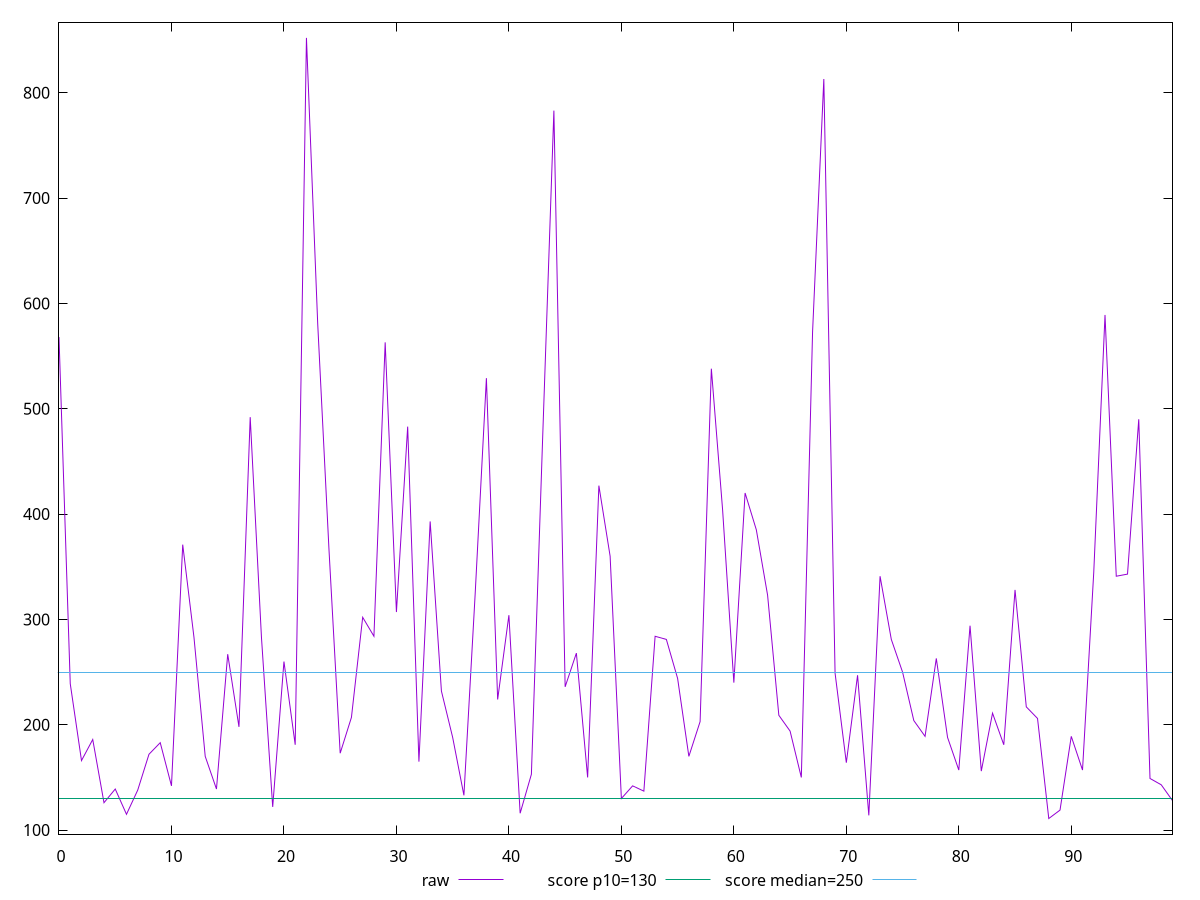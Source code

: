 reset

$raw <<EOF
0 568
1 239
2 166
3 186
4 126
5 139
6 115
7 138
8 172
9 183
10 142
11 371
12 283
13 170
14 139
15 267
16 198
17 492
18 283
19 122
20 260
21 181
22 852
23 580.9999999999995
24 367
25 173
26 207
27 302
28 284
29 563
30 307
31 483
32 165
33 393
34 232
35 188
36 133
37 324
38 528.9999999999995
39 224
40 304
41 116
42 153
43 472
44 783
45 236
46 268
47 150
48 427
49 360
50 130
51 142
52 137
53 284
54 281
55 244
56 170
57 203
58 538
59 404
60 240
61 420
62 385.00000000000045
63 323
64 209
65 193.99999999999955
66 150
67 573.0000000000005
68 813
69 249
70 164
71 247
72 114
73 341
74 281
75 250
76 204
77 189
78 263
79 188
80 157
81 294
82 156
83 211
84 181
85 328
86 217
87 206
88 111
89 119
90 189
91 157
92 345
93 588.9999999999995
94 341
95 343
96 490
97 149
98 143
99 128
EOF

set key outside below
set xrange [0:99]
set yrange [96.18:866.82]
set trange [96.18:866.82]
set terminal svg size 640, 500 enhanced background rgb 'white'
set output "report_00013_2021-02-09T12-04-24.940Z/max-potential-fid/samples/pages+cached+noadtech/raw/values.svg"

plot $raw title "raw" with line, \
     130 title "score p10=130", \
     250 title "score median=250"

reset
